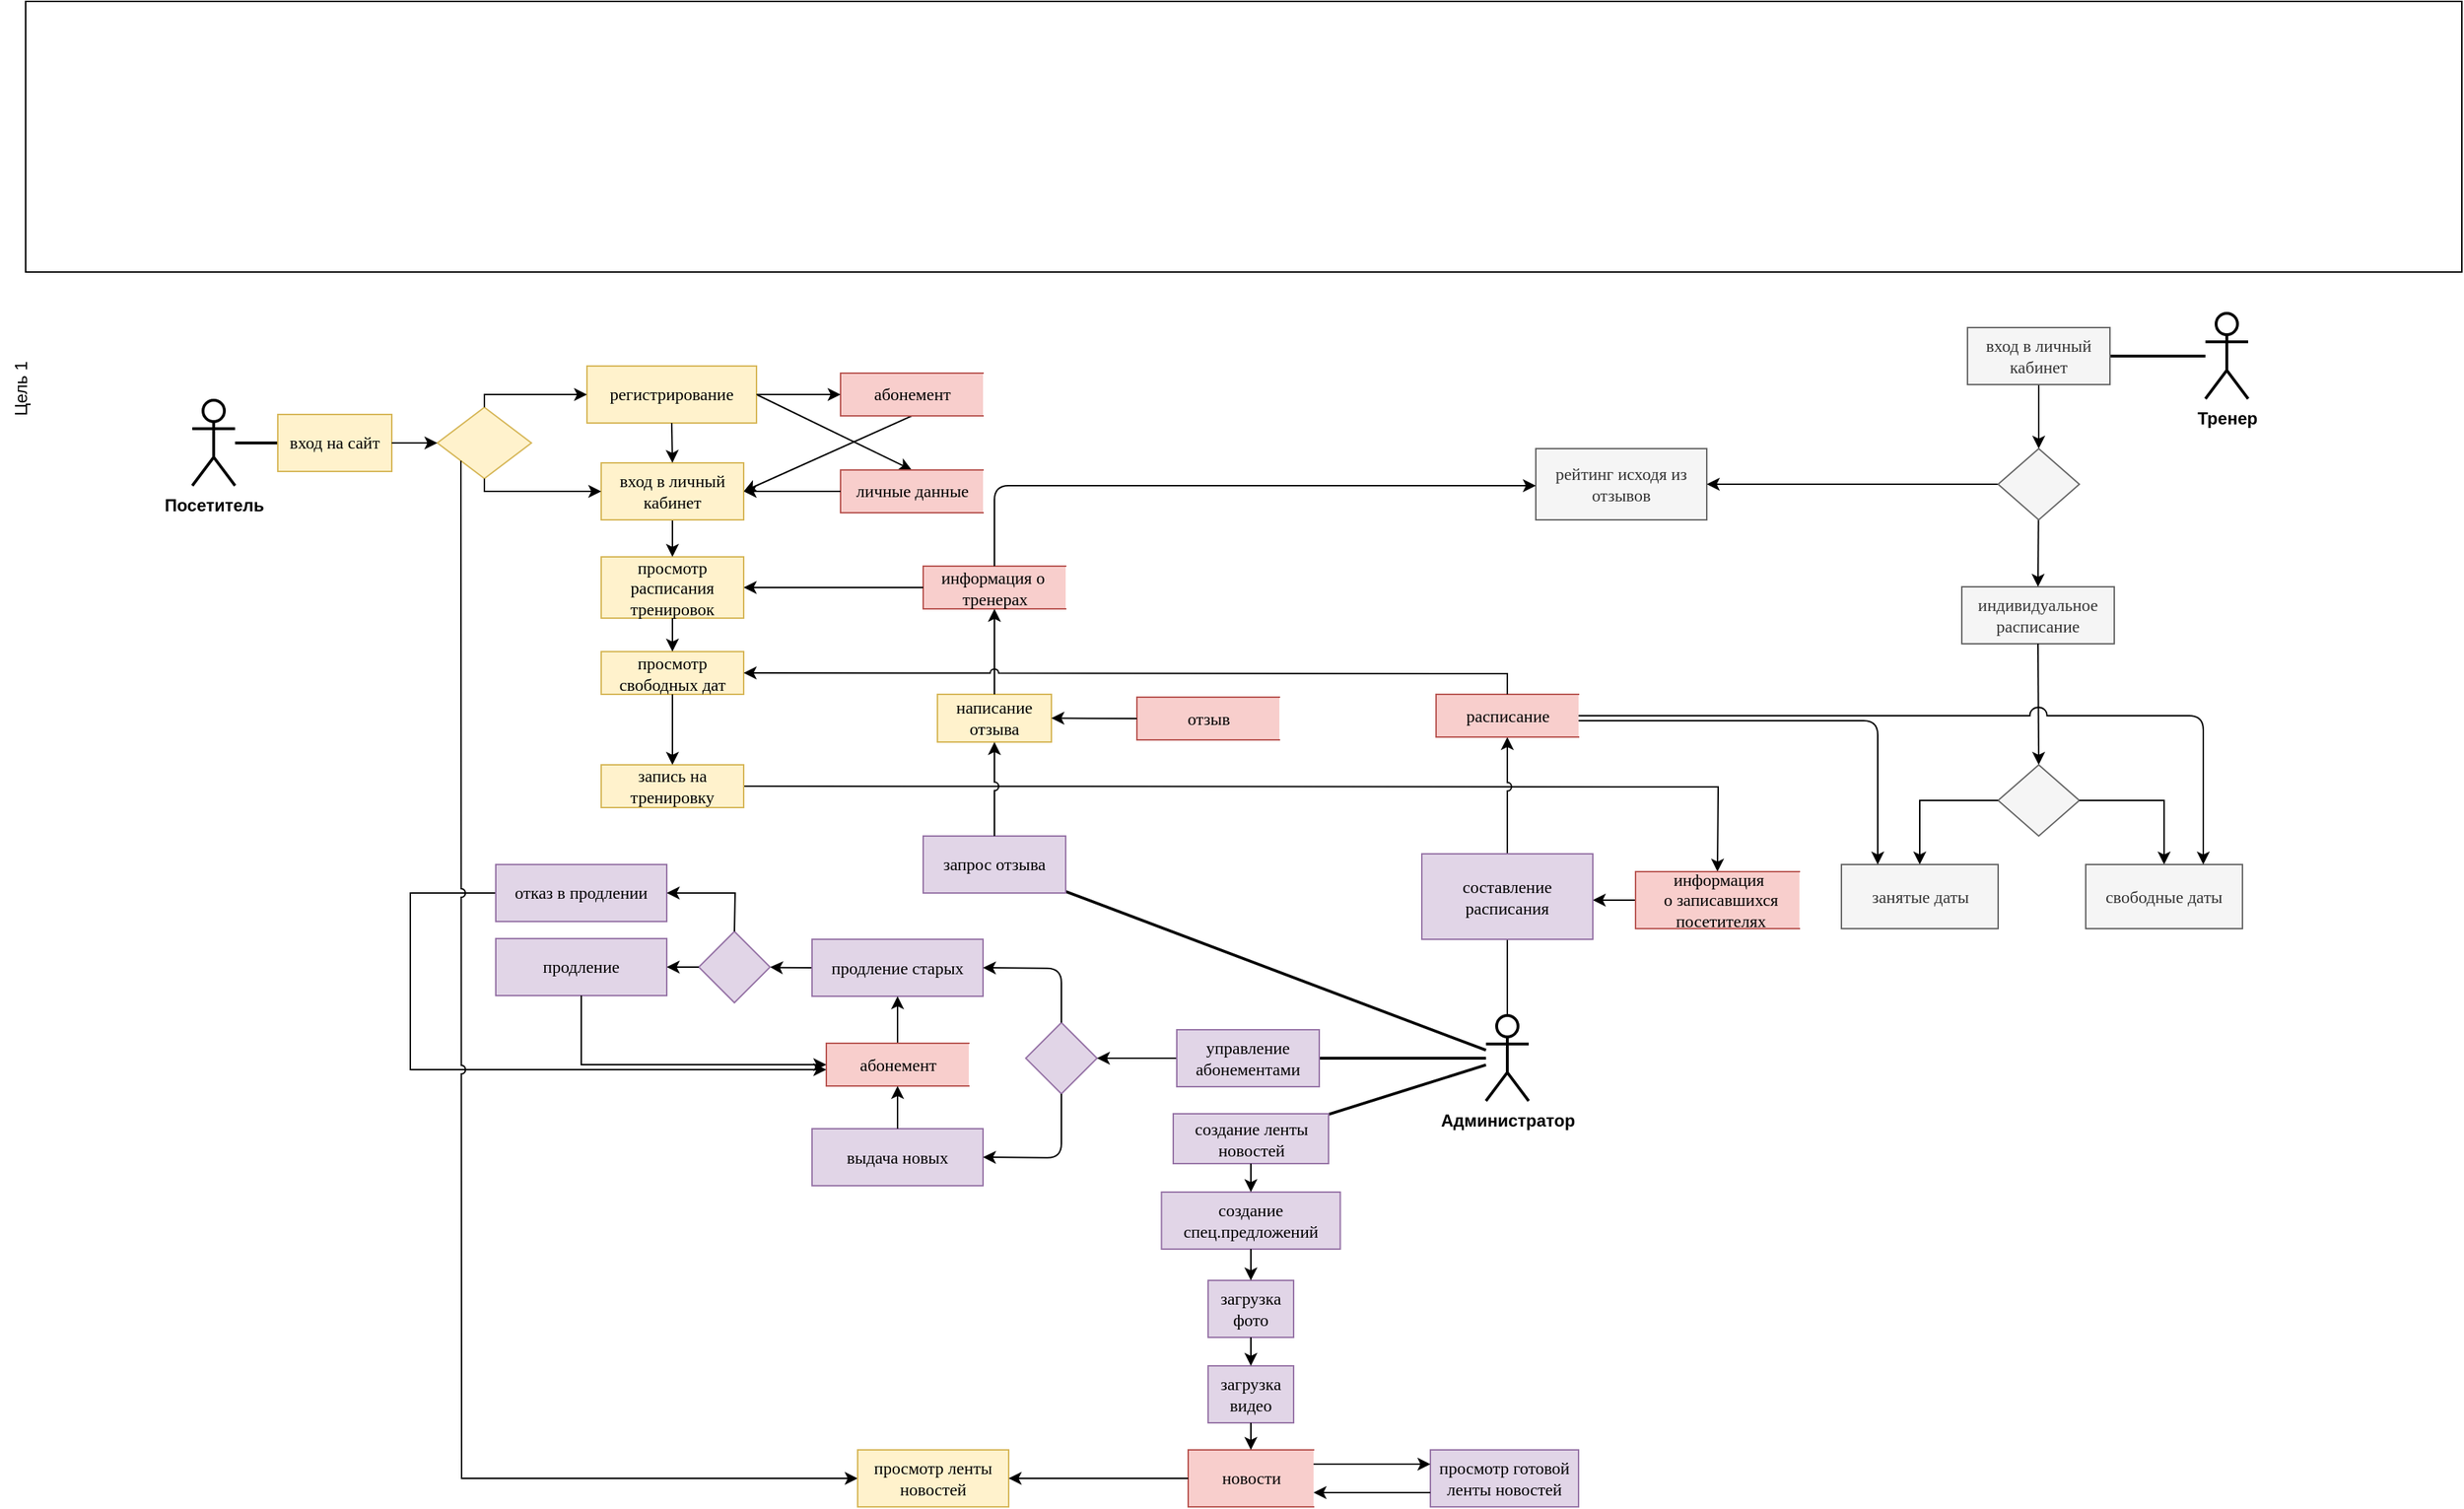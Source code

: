 <mxfile version="15.7.4" type="github">
  <diagram id="r_qnH1HllNbgKLjlJHCZ" name="Page-1">
    <mxGraphModel dx="1929" dy="1783" grid="1" gridSize="10" guides="1" tooltips="1" connect="1" arrows="1" fold="1" page="1" pageScale="1" pageWidth="827" pageHeight="1169" math="0" shadow="0">
      <root>
        <mxCell id="0" />
        <mxCell id="1" parent="0" />
        <mxCell id="hRQEvWgmlyqltlo27F5b-73" value="" style="endArrow=none;html=1;strokeWidth=2;endFill=0;" parent="1" source="r-15waiu_1S-d-hb9AJj-36" target="hRQEvWgmlyqltlo27F5b-71" edge="1">
          <mxGeometry width="50" height="50" relative="1" as="geometry">
            <mxPoint x="553" y="686" as="sourcePoint" />
            <mxPoint x="603" y="636" as="targetPoint" />
          </mxGeometry>
        </mxCell>
        <mxCell id="hRQEvWgmlyqltlo27F5b-68" value="" style="endArrow=none;html=1;strokeWidth=2;endFill=0;" parent="1" source="r-15waiu_1S-d-hb9AJj-36" target="hRQEvWgmlyqltlo27F5b-67" edge="1">
          <mxGeometry width="50" height="50" relative="1" as="geometry">
            <mxPoint x="553" y="766" as="sourcePoint" />
            <mxPoint x="603" y="716" as="targetPoint" />
          </mxGeometry>
        </mxCell>
        <mxCell id="hRQEvWgmlyqltlo27F5b-56" value="" style="endArrow=none;html=1;strokeWidth=1;endFill=0;" parent="1" source="r-15waiu_1S-d-hb9AJj-36" target="hRQEvWgmlyqltlo27F5b-53" edge="1">
          <mxGeometry width="50" height="50" relative="1" as="geometry">
            <mxPoint x="553" y="616" as="sourcePoint" />
            <mxPoint x="603" y="566" as="targetPoint" />
          </mxGeometry>
        </mxCell>
        <mxCell id="hRQEvWgmlyqltlo27F5b-21" value="" style="endArrow=none;html=1;endFill=0;strokeWidth=2;" parent="1" source="lHqvFT1bvPYRfDelncX7-2" target="lHqvFT1bvPYRfDelncX7-4" edge="1">
          <mxGeometry width="50" height="50" relative="1" as="geometry">
            <mxPoint x="738" y="376" as="sourcePoint" />
            <mxPoint x="788" y="326" as="targetPoint" />
          </mxGeometry>
        </mxCell>
        <mxCell id="r-15waiu_1S-d-hb9AJj-67" value="" style="endArrow=none;html=1;fontSize=12;endFill=0;strokeWidth=2;" parent="1" source="r-15waiu_1S-d-hb9AJj-58" target="r-15waiu_1S-d-hb9AJj-68" edge="1">
          <mxGeometry width="50" height="50" relative="1" as="geometry">
            <mxPoint x="1176" y="296.285" as="sourcePoint" />
            <mxPoint x="1076" y="297" as="targetPoint" />
          </mxGeometry>
        </mxCell>
        <mxCell id="lHqvFT1bvPYRfDelncX7-2" value="&lt;b&gt;Посетитель&lt;/b&gt;" style="shape=umlActor;verticalLabelPosition=bottom;verticalAlign=top;html=1;outlineConnect=0;hachureGap=4;pointerEvents=0;strokeWidth=2;" parent="1" vertex="1">
          <mxGeometry x="-263" y="240" width="30" height="60" as="geometry" />
        </mxCell>
        <mxCell id="lHqvFT1bvPYRfDelncX7-4" value="&lt;font style=&quot;font-size: 12px&quot; face=&quot;Verdana&quot;&gt;вход на сайт&lt;/font&gt;" style="rounded=0;whiteSpace=wrap;html=1;hachureGap=4;pointerEvents=0;strokeWidth=1;fillColor=#fff2cc;strokeColor=#d6b656;" parent="1" vertex="1">
          <mxGeometry x="-203" y="250" width="80" height="40" as="geometry" />
        </mxCell>
        <mxCell id="r-15waiu_1S-d-hb9AJj-36" value="&lt;b&gt;Администратор&lt;/b&gt;" style="shape=umlActor;verticalLabelPosition=bottom;verticalAlign=top;html=1;outlineConnect=0;fontSize=12;strokeWidth=2;" parent="1" vertex="1">
          <mxGeometry x="645" y="672" width="30" height="60" as="geometry" />
        </mxCell>
        <mxCell id="r-15waiu_1S-d-hb9AJj-58" value="&lt;b&gt;Тренер&lt;/b&gt;" style="shape=umlActor;verticalLabelPosition=bottom;verticalAlign=top;html=1;outlineConnect=0;fontSize=12;strokeWidth=2;" parent="1" vertex="1">
          <mxGeometry x="1150" y="179" width="30" height="60" as="geometry" />
        </mxCell>
        <mxCell id="-6DadGu_WhrOCrPKGqgH-32" style="edgeStyle=none;rounded=1;jumpStyle=arc;jumpSize=12;orthogonalLoop=1;jettySize=auto;html=1;" parent="1" source="r-15waiu_1S-d-hb9AJj-68" target="-6DadGu_WhrOCrPKGqgH-31" edge="1">
          <mxGeometry relative="1" as="geometry" />
        </mxCell>
        <mxCell id="r-15waiu_1S-d-hb9AJj-68" value="&lt;font face=&quot;Verdana&quot;&gt;вход в личный кабинет&lt;/font&gt;" style="rounded=0;whiteSpace=wrap;html=1;hachureGap=4;pointerEvents=0;strokeWidth=1;fillColor=#f5f5f5;strokeColor=#666666;fontColor=#333333;" parent="1" vertex="1">
          <mxGeometry x="983" y="189" width="100" height="40" as="geometry" />
        </mxCell>
        <mxCell id="hRQEvWgmlyqltlo27F5b-6" value="&lt;font face=&quot;Verdana&quot;&gt;просмотр&lt;br&gt;расписания тренировок&lt;/font&gt;" style="whiteSpace=wrap;html=1;rounded=0;strokeWidth=1;hachureGap=4;fillColor=#fff2cc;strokeColor=#d6b656;" parent="1" vertex="1">
          <mxGeometry x="24" y="350" width="100" height="43" as="geometry" />
        </mxCell>
        <mxCell id="hRQEvWgmlyqltlo27F5b-8" value="&lt;font face=&quot;Verdana&quot;&gt;просмотр свободных дат&lt;/font&gt;" style="whiteSpace=wrap;html=1;rounded=0;strokeWidth=1;hachureGap=4;fillColor=#fff2cc;strokeColor=#d6b656;" parent="1" vertex="1">
          <mxGeometry x="24" y="416.5" width="100" height="30" as="geometry" />
        </mxCell>
        <mxCell id="hRQEvWgmlyqltlo27F5b-16" value="" style="endArrow=classic;html=1;entryX=0.5;entryY=0;entryDx=0;entryDy=0;exitX=0.5;exitY=1;exitDx=0;exitDy=0;" parent="1" source="hRQEvWgmlyqltlo27F5b-6" target="hRQEvWgmlyqltlo27F5b-8" edge="1">
          <mxGeometry width="50" height="50" relative="1" as="geometry">
            <mxPoint x="652" y="177" as="sourcePoint" />
            <mxPoint x="702" y="127" as="targetPoint" />
          </mxGeometry>
        </mxCell>
        <mxCell id="hRQEvWgmlyqltlo27F5b-19" value="&lt;font face=&quot;Verdana&quot;&gt;информация о&amp;nbsp;&lt;br&gt;тренерах&lt;/font&gt;" style="html=1;dashed=0;whitespace=wrap;shape=partialRectangle;right=0;fontSize=12;strokeWidth=1;fillColor=#f8cecc;strokeColor=#b85450;" parent="1" vertex="1">
          <mxGeometry x="250" y="356.5" width="100" height="30" as="geometry" />
        </mxCell>
        <mxCell id="hRQEvWgmlyqltlo27F5b-22" value="&lt;font face=&quot;Verdana&quot;&gt;индивидуальное расписание&lt;/font&gt;" style="rounded=0;whiteSpace=wrap;html=1;hachureGap=4;pointerEvents=0;strokeWidth=1;fillColor=#f5f5f5;strokeColor=#666666;fontColor=#333333;" parent="1" vertex="1">
          <mxGeometry x="979" y="371" width="107" height="40" as="geometry" />
        </mxCell>
        <mxCell id="hRQEvWgmlyqltlo27F5b-24" value="" style="endArrow=classic;html=1;entryX=0.5;entryY=0;entryDx=0;entryDy=0;" parent="1" source="-6DadGu_WhrOCrPKGqgH-31" target="hRQEvWgmlyqltlo27F5b-22" edge="1">
          <mxGeometry width="50" height="50" relative="1" as="geometry">
            <mxPoint x="820" y="325" as="sourcePoint" />
            <mxPoint x="1030" y="375" as="targetPoint" />
          </mxGeometry>
        </mxCell>
        <mxCell id="hRQEvWgmlyqltlo27F5b-27" value="" style="endArrow=classic;html=1;entryX=0.5;entryY=0;entryDx=0;entryDy=0;exitX=0.5;exitY=1;exitDx=0;exitDy=0;" parent="1" source="hRQEvWgmlyqltlo27F5b-22" target="hRQEvWgmlyqltlo27F5b-31" edge="1">
          <mxGeometry width="50" height="50" relative="1" as="geometry">
            <mxPoint x="820" y="325" as="sourcePoint" />
            <mxPoint x="1032.5" y="495" as="targetPoint" />
          </mxGeometry>
        </mxCell>
        <mxCell id="LkH43tqCNbyHTfC8qqBF-4" style="edgeStyle=orthogonalEdgeStyle;rounded=0;orthogonalLoop=1;jettySize=auto;html=1;endArrow=classic;endFill=1;jumpStyle=arc;" parent="1" edge="1">
          <mxGeometry relative="1" as="geometry">
            <mxPoint x="807.5" y="571" as="targetPoint" />
            <mxPoint x="124" y="511" as="sourcePoint" />
          </mxGeometry>
        </mxCell>
        <mxCell id="hRQEvWgmlyqltlo27F5b-28" value="&lt;font face=&quot;Verdana&quot;&gt;запись на тренировку&lt;/font&gt;" style="whiteSpace=wrap;html=1;rounded=0;strokeWidth=1;hachureGap=4;fillColor=#fff2cc;strokeColor=#d6b656;" parent="1" vertex="1">
          <mxGeometry x="24" y="496" width="100" height="30" as="geometry" />
        </mxCell>
        <mxCell id="hRQEvWgmlyqltlo27F5b-30" value="" style="endArrow=classic;html=1;exitX=0.5;exitY=1;exitDx=0;exitDy=0;entryX=0.5;entryY=0;entryDx=0;entryDy=0;" parent="1" source="hRQEvWgmlyqltlo27F5b-8" target="hRQEvWgmlyqltlo27F5b-28" edge="1">
          <mxGeometry width="50" height="50" relative="1" as="geometry">
            <mxPoint x="572" y="576" as="sourcePoint" />
            <mxPoint x="622" y="526" as="targetPoint" />
          </mxGeometry>
        </mxCell>
        <mxCell id="hRQEvWgmlyqltlo27F5b-31" value="" style="rhombus;whiteSpace=wrap;html=1;fillColor=#f5f5f5;strokeColor=#666666;fontColor=#333333;" parent="1" vertex="1">
          <mxGeometry x="1004.5" y="496" width="57" height="50" as="geometry" />
        </mxCell>
        <mxCell id="hRQEvWgmlyqltlo27F5b-33" value="" style="endArrow=classic;html=1;rounded=0;entryX=0.5;entryY=0;entryDx=0;entryDy=0;edgeStyle=orthogonalEdgeStyle;" parent="1" source="hRQEvWgmlyqltlo27F5b-31" target="hRQEvWgmlyqltlo27F5b-34" edge="1">
          <mxGeometry width="50" height="50" relative="1" as="geometry">
            <mxPoint x="1061.5" y="490" as="sourcePoint" />
            <mxPoint x="1116.5" y="535" as="targetPoint" />
          </mxGeometry>
        </mxCell>
        <mxCell id="hRQEvWgmlyqltlo27F5b-34" value="&lt;font face=&quot;Verdana&quot;&gt;свободные даты&lt;/font&gt;" style="rounded=0;whiteSpace=wrap;html=1;fillColor=#f5f5f5;strokeColor=#666666;fontColor=#333333;" parent="1" vertex="1">
          <mxGeometry x="1066" y="566" width="110" height="45" as="geometry" />
        </mxCell>
        <mxCell id="hRQEvWgmlyqltlo27F5b-35" value="" style="endArrow=classic;html=1;rounded=0;exitX=0;exitY=0.5;exitDx=0;exitDy=0;entryX=0.5;entryY=0;entryDx=0;entryDy=0;edgeStyle=orthogonalEdgeStyle;" parent="1" source="hRQEvWgmlyqltlo27F5b-31" target="hRQEvWgmlyqltlo27F5b-36" edge="1">
          <mxGeometry width="50" height="50" relative="1" as="geometry">
            <mxPoint x="1050.5" y="500" as="sourcePoint" />
            <mxPoint x="940" y="535" as="targetPoint" />
          </mxGeometry>
        </mxCell>
        <mxCell id="hRQEvWgmlyqltlo27F5b-36" value="&lt;font face=&quot;Verdana&quot;&gt;занятые даты&lt;/font&gt;" style="rounded=0;whiteSpace=wrap;html=1;fillColor=#f5f5f5;strokeColor=#666666;fontColor=#333333;" parent="1" vertex="1">
          <mxGeometry x="894.5" y="566" width="110" height="45" as="geometry" />
        </mxCell>
        <mxCell id="LkH43tqCNbyHTfC8qqBF-10" style="edgeStyle=orthogonalEdgeStyle;rounded=0;orthogonalLoop=1;jettySize=auto;html=1;endArrow=classic;endFill=1;" parent="1" source="hRQEvWgmlyqltlo27F5b-37" target="hRQEvWgmlyqltlo27F5b-53" edge="1">
          <mxGeometry relative="1" as="geometry">
            <Array as="points">
              <mxPoint x="770" y="600" />
              <mxPoint x="770" y="600" />
            </Array>
          </mxGeometry>
        </mxCell>
        <mxCell id="hRQEvWgmlyqltlo27F5b-37" value="&lt;font face=&quot;Verdana&quot;&gt;информация&lt;br&gt;&amp;nbsp;о записавшихся&lt;br&gt;&amp;nbsp;посетителях&lt;/font&gt;" style="html=1;dashed=0;whitespace=wrap;shape=partialRectangle;right=0;fontSize=12;strokeWidth=1;fillColor=#f8cecc;strokeColor=#b85450;" parent="1" vertex="1">
          <mxGeometry x="750" y="571" width="115" height="40" as="geometry" />
        </mxCell>
        <mxCell id="hRQEvWgmlyqltlo27F5b-43" value="" style="rhombus;whiteSpace=wrap;html=1;strokeWidth=1;fillColor=#e1d5e7;strokeColor=#9673a6;" parent="1" vertex="1">
          <mxGeometry x="322" y="677" width="50" height="50" as="geometry" />
        </mxCell>
        <mxCell id="hRQEvWgmlyqltlo27F5b-44" value="" style="endArrow=classic;html=1;strokeWidth=1;entryX=1;entryY=0.5;entryDx=0;entryDy=0;exitX=0;exitY=0.5;exitDx=0;exitDy=0;" parent="1" source="hRQEvWgmlyqltlo27F5b-46" target="hRQEvWgmlyqltlo27F5b-43" edge="1">
          <mxGeometry width="50" height="50" relative="1" as="geometry">
            <mxPoint x="458" y="796" as="sourcePoint" />
            <mxPoint x="618" y="576" as="targetPoint" />
          </mxGeometry>
        </mxCell>
        <mxCell id="hRQEvWgmlyqltlo27F5b-45" value="" style="endArrow=none;html=1;strokeWidth=2;endFill=0;" parent="1" source="r-15waiu_1S-d-hb9AJj-36" target="hRQEvWgmlyqltlo27F5b-46" edge="1">
          <mxGeometry width="50" height="50" relative="1" as="geometry">
            <mxPoint x="549" y="626" as="sourcePoint" />
            <mxPoint x="599" y="576" as="targetPoint" />
          </mxGeometry>
        </mxCell>
        <mxCell id="hRQEvWgmlyqltlo27F5b-46" value="&lt;font face=&quot;Verdana&quot;&gt;управление абонементами&lt;/font&gt;" style="rounded=0;whiteSpace=wrap;html=1;fillColor=#e1d5e7;strokeColor=#9673a6;" parent="1" vertex="1">
          <mxGeometry x="428" y="682" width="100" height="40" as="geometry" />
        </mxCell>
        <mxCell id="-6DadGu_WhrOCrPKGqgH-18" style="edgeStyle=orthogonalEdgeStyle;rounded=1;jumpStyle=arc;jumpSize=12;orthogonalLoop=1;jettySize=auto;html=1;" parent="1" source="hRQEvWgmlyqltlo27F5b-47" target="-6DadGu_WhrOCrPKGqgH-16" edge="1">
          <mxGeometry relative="1" as="geometry">
            <mxPoint x="170" y="550" as="sourcePoint" />
          </mxGeometry>
        </mxCell>
        <mxCell id="hRQEvWgmlyqltlo27F5b-47" value="&lt;font style=&quot;font-size: 12px&quot; face=&quot;Verdana&quot;&gt;продление старых&lt;/font&gt;" style="rounded=0;whiteSpace=wrap;html=1;strokeWidth=1;fillColor=#e1d5e7;strokeColor=#9673a6;" parent="1" vertex="1">
          <mxGeometry x="172" y="618.5" width="120" height="40" as="geometry" />
        </mxCell>
        <mxCell id="LkH43tqCNbyHTfC8qqBF-18" style="edgeStyle=orthogonalEdgeStyle;rounded=0;orthogonalLoop=1;jettySize=auto;html=1;endArrow=classic;endFill=1;" parent="1" source="LkH43tqCNbyHTfC8qqBF-16" target="hRQEvWgmlyqltlo27F5b-47" edge="1">
          <mxGeometry relative="1" as="geometry">
            <mxPoint x="339" y="976" as="targetPoint" />
          </mxGeometry>
        </mxCell>
        <mxCell id="hRQEvWgmlyqltlo27F5b-48" value="&lt;font face=&quot;Verdana&quot;&gt;выдача новых&lt;/font&gt;" style="rounded=0;whiteSpace=wrap;html=1;strokeWidth=1;fillColor=#e1d5e7;strokeColor=#9673a6;" parent="1" vertex="1">
          <mxGeometry x="172" y="751.5" width="120" height="40" as="geometry" />
        </mxCell>
        <mxCell id="hRQEvWgmlyqltlo27F5b-51" value="" style="endArrow=classic;html=1;strokeWidth=1;exitX=0.5;exitY=0;exitDx=0;exitDy=0;entryX=1;entryY=0.5;entryDx=0;entryDy=0;" parent="1" source="hRQEvWgmlyqltlo27F5b-43" target="hRQEvWgmlyqltlo27F5b-47" edge="1">
          <mxGeometry width="50" height="50" relative="1" as="geometry">
            <mxPoint x="568" y="602" as="sourcePoint" />
            <mxPoint x="248" y="682" as="targetPoint" />
            <Array as="points">
              <mxPoint x="347" y="639" />
            </Array>
          </mxGeometry>
        </mxCell>
        <mxCell id="hRQEvWgmlyqltlo27F5b-52" value="" style="endArrow=classic;html=1;strokeWidth=1;exitX=0.5;exitY=1;exitDx=0;exitDy=0;entryX=1;entryY=0.5;entryDx=0;entryDy=0;" parent="1" source="hRQEvWgmlyqltlo27F5b-43" target="hRQEvWgmlyqltlo27F5b-48" edge="1">
          <mxGeometry width="50" height="50" relative="1" as="geometry">
            <mxPoint x="568" y="602" as="sourcePoint" />
            <mxPoint x="618" y="552" as="targetPoint" />
            <Array as="points">
              <mxPoint x="347" y="772" />
            </Array>
          </mxGeometry>
        </mxCell>
        <mxCell id="LkH43tqCNbyHTfC8qqBF-8" style="edgeStyle=orthogonalEdgeStyle;rounded=0;orthogonalLoop=1;jettySize=auto;html=1;endArrow=classic;endFill=1;jumpStyle=arc;" parent="1" source="hRQEvWgmlyqltlo27F5b-53" target="LkH43tqCNbyHTfC8qqBF-7" edge="1">
          <mxGeometry relative="1" as="geometry" />
        </mxCell>
        <mxCell id="hRQEvWgmlyqltlo27F5b-53" value="&lt;font face=&quot;Verdana&quot;&gt;составление расписания&lt;/font&gt;" style="rounded=0;whiteSpace=wrap;html=1;strokeWidth=1;fillColor=#e1d5e7;strokeColor=#9673a6;" parent="1" vertex="1">
          <mxGeometry x="600" y="558.5" width="120" height="60" as="geometry" />
        </mxCell>
        <mxCell id="hRQEvWgmlyqltlo27F5b-58" value="&lt;font face=&quot;Verdana&quot;&gt;написание отзыва&lt;/font&gt;" style="whiteSpace=wrap;html=1;dashed=0;strokeWidth=1;fillColor=#fff2cc;strokeColor=#d6b656;" parent="1" vertex="1">
          <mxGeometry x="260" y="446.5" width="80" height="33.5" as="geometry" />
        </mxCell>
        <mxCell id="hRQEvWgmlyqltlo27F5b-60" value="" style="endArrow=classic;html=1;strokeWidth=1;exitX=0.5;exitY=0;exitDx=0;exitDy=0;entryX=0.5;entryY=1;entryDx=0;entryDy=0;" parent="1" source="hRQEvWgmlyqltlo27F5b-58" target="hRQEvWgmlyqltlo27F5b-19" edge="1">
          <mxGeometry width="50" height="50" relative="1" as="geometry">
            <mxPoint x="502" y="486" as="sourcePoint" />
            <mxPoint x="250" y="410" as="targetPoint" />
          </mxGeometry>
        </mxCell>
        <mxCell id="hRQEvWgmlyqltlo27F5b-62" value="&lt;font face=&quot;Verdana&quot;&gt;рейтинг исходя из отзывов&lt;/font&gt;" style="rounded=0;whiteSpace=wrap;html=1;strokeWidth=1;fillColor=#f5f5f5;strokeColor=#666666;fontColor=#333333;" parent="1" vertex="1">
          <mxGeometry x="680" y="274" width="120" height="50" as="geometry" />
        </mxCell>
        <mxCell id="hRQEvWgmlyqltlo27F5b-63" value="" style="endArrow=classic;html=1;strokeWidth=1;" parent="1" source="-6DadGu_WhrOCrPKGqgH-31" target="hRQEvWgmlyqltlo27F5b-62" edge="1">
          <mxGeometry width="50" height="50" relative="1" as="geometry">
            <mxPoint x="693" y="556" as="sourcePoint" />
            <mxPoint x="850" y="380" as="targetPoint" />
          </mxGeometry>
        </mxCell>
        <mxCell id="hRQEvWgmlyqltlo27F5b-66" value="" style="endArrow=classic;html=1;strokeWidth=1;exitX=0.5;exitY=0;exitDx=0;exitDy=0;jumpStyle=arc;edgeStyle=orthogonalEdgeStyle;" parent="1" source="hRQEvWgmlyqltlo27F5b-19" target="hRQEvWgmlyqltlo27F5b-62" edge="1">
          <mxGeometry width="50" height="50" relative="1" as="geometry">
            <mxPoint x="608" y="311" as="sourcePoint" />
            <mxPoint x="703" y="311" as="targetPoint" />
            <Array as="points">
              <mxPoint x="300" y="300" />
            </Array>
          </mxGeometry>
        </mxCell>
        <mxCell id="hRQEvWgmlyqltlo27F5b-67" value="&lt;font face=&quot;Verdana&quot;&gt;создание ленты новостей&lt;/font&gt;" style="rounded=0;whiteSpace=wrap;html=1;strokeWidth=1;fillColor=#e1d5e7;strokeColor=#9673a6;" parent="1" vertex="1">
          <mxGeometry x="425.5" y="741" width="109" height="35" as="geometry" />
        </mxCell>
        <mxCell id="hRQEvWgmlyqltlo27F5b-71" value="&lt;font face=&quot;Verdana&quot;&gt;запрос отзыва&lt;/font&gt;" style="rounded=0;whiteSpace=wrap;html=1;strokeWidth=1;fillColor=#e1d5e7;strokeColor=#9673a6;" parent="1" vertex="1">
          <mxGeometry x="250" y="546" width="100" height="40" as="geometry" />
        </mxCell>
        <mxCell id="hRQEvWgmlyqltlo27F5b-76" style="edgeStyle=elbowEdgeStyle;rounded=0;jumpStyle=arc;orthogonalLoop=1;jettySize=auto;html=1;exitX=1;exitY=0.5;exitDx=0;exitDy=0;strokeWidth=1;fillColor=#f8cecc;strokeColor=#b85450;" parent="1" edge="1">
          <mxGeometry relative="1" as="geometry">
            <mxPoint x="990" y="856" as="sourcePoint" />
            <mxPoint x="990" y="856" as="targetPoint" />
          </mxGeometry>
        </mxCell>
        <mxCell id="hRQEvWgmlyqltlo27F5b-78" value="&lt;font face=&quot;Verdana&quot;&gt;новости&lt;/font&gt;" style="html=1;dashed=0;whitespace=wrap;shape=partialRectangle;right=0;fontSize=12;strokeWidth=1;fillColor=#f8cecc;strokeColor=#b85450;" parent="1" vertex="1">
          <mxGeometry x="436" y="977" width="88" height="40" as="geometry" />
        </mxCell>
        <mxCell id="LkH43tqCNbyHTfC8qqBF-11" style="edgeStyle=orthogonalEdgeStyle;rounded=1;orthogonalLoop=1;jettySize=auto;html=1;endArrow=classic;endFill=1;" parent="1" source="LkH43tqCNbyHTfC8qqBF-7" target="hRQEvWgmlyqltlo27F5b-36" edge="1">
          <mxGeometry relative="1" as="geometry">
            <Array as="points">
              <mxPoint x="920" y="465" />
            </Array>
          </mxGeometry>
        </mxCell>
        <mxCell id="LkH43tqCNbyHTfC8qqBF-7" value="&lt;font face=&quot;Verdana&quot;&gt;расписание&lt;/font&gt;" style="html=1;dashed=0;whitespace=wrap;shape=partialRectangle;right=0;fillColor=#f8cecc;strokeColor=#b85450;" parent="1" vertex="1">
          <mxGeometry x="610" y="446.5" width="100" height="30" as="geometry" />
        </mxCell>
        <mxCell id="LkH43tqCNbyHTfC8qqBF-13" value="&lt;font face=&quot;Verdana&quot;&gt;отзыв&lt;/font&gt;" style="html=1;dashed=0;whitespace=wrap;shape=partialRectangle;right=0;fillColor=#f8cecc;strokeColor=#b85450;" parent="1" vertex="1">
          <mxGeometry x="400" y="448.5" width="100" height="30" as="geometry" />
        </mxCell>
        <mxCell id="LkH43tqCNbyHTfC8qqBF-16" value="&lt;font face=&quot;Verdana&quot;&gt;абонемент&lt;/font&gt;" style="html=1;dashed=0;whitespace=wrap;shape=partialRectangle;right=0;fillColor=#f8cecc;strokeColor=#b85450;" parent="1" vertex="1">
          <mxGeometry x="182" y="691.5" width="100" height="30" as="geometry" />
        </mxCell>
        <mxCell id="Q9Fp-aHvoXJ1NznwTfLz-1" value="" style="rhombus;whiteSpace=wrap;html=1;fillColor=#fff2cc;strokeColor=#d6b656;" parent="1" vertex="1">
          <mxGeometry x="-91" y="245" width="66" height="50" as="geometry" />
        </mxCell>
        <mxCell id="ygINanMgBFVkiVSu3I6Z-2" style="edgeStyle=none;rounded=0;orthogonalLoop=1;jettySize=auto;html=1;startArrow=none;startFill=0;endArrow=classic;endFill=1;exitX=1;exitY=0.5;exitDx=0;exitDy=0;entryX=0.5;entryY=0;entryDx=0;entryDy=0;" parent="1" source="Q9Fp-aHvoXJ1NznwTfLz-2" target="OOh6H_pBIpgeem7Ok1_C-2" edge="1">
          <mxGeometry relative="1" as="geometry" />
        </mxCell>
        <mxCell id="Q9Fp-aHvoXJ1NznwTfLz-2" value="&lt;font face=&quot;Verdana&quot;&gt;регистрирование&lt;/font&gt;" style="rounded=0;whiteSpace=wrap;html=1;hachureGap=4;pointerEvents=0;strokeWidth=1;fillColor=#fff2cc;strokeColor=#d6b656;" parent="1" vertex="1">
          <mxGeometry x="14" y="216" width="119" height="40" as="geometry" />
        </mxCell>
        <mxCell id="Q9Fp-aHvoXJ1NznwTfLz-3" value="" style="endArrow=classic;html=1;rounded=0;entryX=0;entryY=0.5;entryDx=0;entryDy=0;" parent="1" source="lHqvFT1bvPYRfDelncX7-4" target="Q9Fp-aHvoXJ1NznwTfLz-1" edge="1">
          <mxGeometry width="50" height="50" relative="1" as="geometry">
            <mxPoint x="350" y="200" as="sourcePoint" />
            <mxPoint x="400" y="150" as="targetPoint" />
          </mxGeometry>
        </mxCell>
        <mxCell id="Q9Fp-aHvoXJ1NznwTfLz-6" value="" style="endArrow=classic;html=1;rounded=0;exitX=0.5;exitY=1;exitDx=0;exitDy=0;entryX=1;entryY=0.5;entryDx=0;entryDy=0;" parent="1" source="hRQEvWgmlyqltlo27F5b-12" target="tqRiBWsgFwQO4ad9vg3l-2" edge="1">
          <mxGeometry width="50" height="50" relative="1" as="geometry">
            <mxPoint x="559" y="190" as="sourcePoint" />
            <mxPoint x="629" y="240" as="targetPoint" />
          </mxGeometry>
        </mxCell>
        <mxCell id="-6DadGu_WhrOCrPKGqgH-2" style="rounded=0;orthogonalLoop=1;jettySize=auto;html=1;exitX=0.5;exitY=1;exitDx=0;exitDy=0;" parent="1" source="tqRiBWsgFwQO4ad9vg3l-2" target="hRQEvWgmlyqltlo27F5b-6" edge="1">
          <mxGeometry relative="1" as="geometry">
            <mxPoint x="512" y="269" as="sourcePoint" />
          </mxGeometry>
        </mxCell>
        <mxCell id="LkH43tqCNbyHTfC8qqBF-12" style="edgeStyle=orthogonalEdgeStyle;rounded=1;orthogonalLoop=1;jettySize=auto;html=1;entryX=0.75;entryY=0;entryDx=0;entryDy=0;endArrow=classic;endFill=1;jumpStyle=arc;jumpSize=12;" parent="1" source="LkH43tqCNbyHTfC8qqBF-7" target="hRQEvWgmlyqltlo27F5b-34" edge="1">
          <mxGeometry relative="1" as="geometry" />
        </mxCell>
        <mxCell id="hRQEvWgmlyqltlo27F5b-12" value="&lt;font face=&quot;Verdana&quot;&gt;абонемент&lt;/font&gt;" style="html=1;dashed=0;whitespace=wrap;shape=partialRectangle;right=0;fontSize=12;strokeWidth=1;fillColor=#f8cecc;strokeColor=#b85450;" parent="1" vertex="1">
          <mxGeometry x="192" y="221" width="100" height="30" as="geometry" />
        </mxCell>
        <mxCell id="-6DadGu_WhrOCrPKGqgH-16" value="" style="rhombus;whiteSpace=wrap;html=1;strokeWidth=1;fillColor=#e1d5e7;strokeColor=#9673a6;" parent="1" vertex="1">
          <mxGeometry x="92.5" y="613" width="50" height="50" as="geometry" />
        </mxCell>
        <mxCell id="-6DadGu_WhrOCrPKGqgH-22" value="&lt;font face=&quot;Verdana&quot;&gt;продление&lt;/font&gt;" style="rounded=0;whiteSpace=wrap;html=1;strokeWidth=1;fillColor=#e1d5e7;strokeColor=#9673a6;" parent="1" vertex="1">
          <mxGeometry x="-50" y="618" width="120" height="40" as="geometry" />
        </mxCell>
        <mxCell id="ygINanMgBFVkiVSu3I6Z-5" style="edgeStyle=orthogonalEdgeStyle;rounded=0;orthogonalLoop=1;jettySize=auto;html=1;startArrow=none;startFill=0;endArrow=classic;endFill=1;" parent="1" source="-6DadGu_WhrOCrPKGqgH-23" target="LkH43tqCNbyHTfC8qqBF-16" edge="1">
          <mxGeometry relative="1" as="geometry">
            <Array as="points">
              <mxPoint x="-110" y="586" />
              <mxPoint x="-110" y="710" />
            </Array>
          </mxGeometry>
        </mxCell>
        <mxCell id="-6DadGu_WhrOCrPKGqgH-23" value="&lt;font face=&quot;Verdana&quot;&gt;отказ в продлении&lt;/font&gt;" style="rounded=0;whiteSpace=wrap;html=1;strokeWidth=1;fillColor=#e1d5e7;strokeColor=#9673a6;" parent="1" vertex="1">
          <mxGeometry x="-50" y="566" width="120" height="40" as="geometry" />
        </mxCell>
        <mxCell id="-6DadGu_WhrOCrPKGqgH-31" value="" style="rhombus;whiteSpace=wrap;html=1;fillColor=#f5f5f5;strokeColor=#666666;fontColor=#333333;" parent="1" vertex="1">
          <mxGeometry x="1004.5" y="274" width="57" height="50" as="geometry" />
        </mxCell>
        <mxCell id="tqRiBWsgFwQO4ad9vg3l-2" value="&lt;font face=&quot;Verdana&quot;&gt;вход в личный кабинет&lt;/font&gt;" style="rounded=0;whiteSpace=wrap;html=1;hachureGap=4;pointerEvents=0;strokeWidth=1;fillColor=#fff2cc;strokeColor=#d6b656;" parent="1" vertex="1">
          <mxGeometry x="24" y="284" width="100" height="40" as="geometry" />
        </mxCell>
        <mxCell id="tqRiBWsgFwQO4ad9vg3l-3" value="" style="endArrow=classic;html=1;rounded=0;exitX=0.5;exitY=1;exitDx=0;exitDy=0;entryX=0.5;entryY=0;entryDx=0;entryDy=0;" parent="1" source="Q9Fp-aHvoXJ1NznwTfLz-2" target="tqRiBWsgFwQO4ad9vg3l-2" edge="1">
          <mxGeometry width="50" height="50" relative="1" as="geometry">
            <mxPoint x="629.5" y="105" as="sourcePoint" />
            <mxPoint x="569" y="230" as="targetPoint" />
          </mxGeometry>
        </mxCell>
        <mxCell id="tqRiBWsgFwQO4ad9vg3l-4" value="" style="endArrow=classic;html=1;rounded=0;exitX=0.5;exitY=1;exitDx=0;exitDy=0;entryX=0;entryY=0.5;entryDx=0;entryDy=0;" parent="1" source="Q9Fp-aHvoXJ1NznwTfLz-1" target="tqRiBWsgFwQO4ad9vg3l-2" edge="1">
          <mxGeometry width="50" height="50" relative="1" as="geometry">
            <mxPoint x="519" y="270" as="sourcePoint" />
            <mxPoint x="569" y="220" as="targetPoint" />
            <Array as="points">
              <mxPoint x="-58" y="304" />
            </Array>
          </mxGeometry>
        </mxCell>
        <mxCell id="tqRiBWsgFwQO4ad9vg3l-5" value="&lt;font face=&quot;Verdana&quot;&gt;просмотр готовой ленты новостей&lt;/font&gt;" style="rounded=0;whiteSpace=wrap;html=1;strokeWidth=1;fillColor=#e1d5e7;strokeColor=#9673a6;" parent="1" vertex="1">
          <mxGeometry x="606" y="977" width="104" height="40" as="geometry" />
        </mxCell>
        <mxCell id="tqRiBWsgFwQO4ad9vg3l-6" value="" style="endArrow=classic;html=1;rounded=0;exitX=1;exitY=0.25;exitDx=0;exitDy=0;entryX=0;entryY=0.25;entryDx=0;entryDy=0;" parent="1" source="hRQEvWgmlyqltlo27F5b-78" target="tqRiBWsgFwQO4ad9vg3l-5" edge="1">
          <mxGeometry width="50" height="50" relative="1" as="geometry">
            <mxPoint x="534" y="997" as="sourcePoint" />
            <mxPoint x="606" y="997" as="targetPoint" />
          </mxGeometry>
        </mxCell>
        <mxCell id="tqRiBWsgFwQO4ad9vg3l-10" value="" style="endArrow=classic;html=1;rounded=0;exitX=0;exitY=0.5;exitDx=0;exitDy=0;entryX=1;entryY=0.5;entryDx=0;entryDy=0;" parent="1" source="hRQEvWgmlyqltlo27F5b-19" target="hRQEvWgmlyqltlo27F5b-6" edge="1">
          <mxGeometry width="50" height="50" relative="1" as="geometry">
            <mxPoint x="209" y="450" as="sourcePoint" />
            <mxPoint x="259" y="400" as="targetPoint" />
          </mxGeometry>
        </mxCell>
        <mxCell id="tqRiBWsgFwQO4ad9vg3l-12" value="" style="endArrow=classic;html=1;rounded=0;exitX=0.5;exitY=0;exitDx=0;exitDy=0;entryX=1;entryY=0.5;entryDx=0;entryDy=0;shadow=0;jumpStyle=arc;" parent="1" source="LkH43tqCNbyHTfC8qqBF-7" target="hRQEvWgmlyqltlo27F5b-8" edge="1">
          <mxGeometry width="50" height="50" relative="1" as="geometry">
            <mxPoint x="170" y="620" as="sourcePoint" />
            <mxPoint x="220" y="570" as="targetPoint" />
            <Array as="points">
              <mxPoint x="660" y="432" />
            </Array>
          </mxGeometry>
        </mxCell>
        <mxCell id="tqRiBWsgFwQO4ad9vg3l-13" value="" style="endArrow=classic;html=1;rounded=0;shadow=0;jumpStyle=arc;exitX=0.5;exitY=0;exitDx=0;exitDy=0;entryX=1;entryY=0.5;entryDx=0;entryDy=0;" parent="1" source="-6DadGu_WhrOCrPKGqgH-16" target="-6DadGu_WhrOCrPKGqgH-23" edge="1">
          <mxGeometry width="50" height="50" relative="1" as="geometry">
            <mxPoint x="170" y="816" as="sourcePoint" />
            <mxPoint x="220" y="766" as="targetPoint" />
            <Array as="points">
              <mxPoint x="118" y="586" />
            </Array>
          </mxGeometry>
        </mxCell>
        <mxCell id="tqRiBWsgFwQO4ad9vg3l-15" value="" style="endArrow=classic;html=1;rounded=0;shadow=0;jumpStyle=arc;exitX=0;exitY=1;exitDx=0;exitDy=0;entryX=0;entryY=0.5;entryDx=0;entryDy=0;" parent="1" source="Q9Fp-aHvoXJ1NznwTfLz-1" edge="1" target="JgtcP83Qz82QE53eNdjL-5">
          <mxGeometry width="50" height="50" relative="1" as="geometry">
            <mxPoint x="-121" y="520" as="sourcePoint" />
            <mxPoint x="40" y="860" as="targetPoint" />
            <Array as="points">
              <mxPoint x="-74" y="997" />
            </Array>
          </mxGeometry>
        </mxCell>
        <mxCell id="tqRiBWsgFwQO4ad9vg3l-17" value="" style="endArrow=classic;html=1;rounded=0;shadow=0;jumpStyle=arc;entryX=1;entryY=0.5;entryDx=0;entryDy=0;exitX=0;exitY=0.5;exitDx=0;exitDy=0;" parent="1" source="-6DadGu_WhrOCrPKGqgH-16" target="-6DadGu_WhrOCrPKGqgH-22" edge="1">
          <mxGeometry width="50" height="50" relative="1" as="geometry">
            <mxPoint y="809.5" as="sourcePoint" />
            <mxPoint x="50" y="759.5" as="targetPoint" />
          </mxGeometry>
        </mxCell>
        <mxCell id="tqRiBWsgFwQO4ad9vg3l-18" value="" style="endArrow=classic;html=1;rounded=0;shadow=0;jumpStyle=arc;exitX=0.5;exitY=0;exitDx=0;exitDy=0;entryX=0.5;entryY=1;entryDx=0;entryDy=0;" parent="1" source="hRQEvWgmlyqltlo27F5b-71" target="hRQEvWgmlyqltlo27F5b-58" edge="1">
          <mxGeometry width="50" height="50" relative="1" as="geometry">
            <mxPoint x="179" y="430" as="sourcePoint" />
            <mxPoint x="229" y="380" as="targetPoint" />
          </mxGeometry>
        </mxCell>
        <mxCell id="tqRiBWsgFwQO4ad9vg3l-19" value="" style="endArrow=classic;html=1;rounded=0;shadow=0;jumpStyle=arc;exitX=0;exitY=0.5;exitDx=0;exitDy=0;entryX=1;entryY=0.5;entryDx=0;entryDy=0;" parent="1" source="LkH43tqCNbyHTfC8qqBF-13" target="hRQEvWgmlyqltlo27F5b-58" edge="1">
          <mxGeometry width="50" height="50" relative="1" as="geometry">
            <mxPoint x="179" y="430" as="sourcePoint" />
            <mxPoint x="229" y="380" as="targetPoint" />
          </mxGeometry>
        </mxCell>
        <mxCell id="tqRiBWsgFwQO4ad9vg3l-20" value="" style="endArrow=classic;html=1;rounded=0;shadow=0;jumpStyle=arc;exitX=0.5;exitY=0;exitDx=0;exitDy=0;entryX=0;entryY=0.5;entryDx=0;entryDy=0;" parent="1" source="Q9Fp-aHvoXJ1NznwTfLz-1" target="Q9Fp-aHvoXJ1NznwTfLz-2" edge="1">
          <mxGeometry width="50" height="50" relative="1" as="geometry">
            <mxPoint x="-31" y="430" as="sourcePoint" />
            <mxPoint x="19" y="380" as="targetPoint" />
            <Array as="points">
              <mxPoint x="-58" y="236" />
            </Array>
          </mxGeometry>
        </mxCell>
        <mxCell id="OOh6H_pBIpgeem7Ok1_C-1" value="" style="endArrow=classic;html=1;rounded=0;strokeWidth=1;entryX=0;entryY=0.5;entryDx=0;entryDy=0;exitX=0.5;exitY=1;exitDx=0;exitDy=0;edgeStyle=orthogonalEdgeStyle;" parent="1" source="-6DadGu_WhrOCrPKGqgH-22" target="LkH43tqCNbyHTfC8qqBF-16" edge="1">
          <mxGeometry width="50" height="50" relative="1" as="geometry">
            <mxPoint x="430" y="570" as="sourcePoint" />
            <mxPoint x="480" y="520" as="targetPoint" />
          </mxGeometry>
        </mxCell>
        <mxCell id="OOh6H_pBIpgeem7Ok1_C-2" value="&lt;font face=&quot;Verdana&quot;&gt;личные данные&lt;/font&gt;" style="html=1;dashed=0;whitespace=wrap;shape=partialRectangle;right=0;fontSize=12;strokeWidth=1;fillColor=#f8cecc;strokeColor=#b85450;" parent="1" vertex="1">
          <mxGeometry x="192" y="289" width="100" height="30" as="geometry" />
        </mxCell>
        <mxCell id="OOh6H_pBIpgeem7Ok1_C-3" value="" style="endArrow=classic;html=1;rounded=0;shadow=0;strokeWidth=1;" parent="1" source="OOh6H_pBIpgeem7Ok1_C-2" target="tqRiBWsgFwQO4ad9vg3l-2" edge="1">
          <mxGeometry width="50" height="50" relative="1" as="geometry">
            <mxPoint x="430" y="570" as="sourcePoint" />
            <mxPoint x="480" y="520" as="targetPoint" />
          </mxGeometry>
        </mxCell>
        <mxCell id="OOh6H_pBIpgeem7Ok1_C-6" value="" style="endArrow=classic;html=1;rounded=0;shadow=0;strokeWidth=1;exitX=0.5;exitY=0;exitDx=0;exitDy=0;entryX=0.5;entryY=1;entryDx=0;entryDy=0;" parent="1" source="hRQEvWgmlyqltlo27F5b-48" target="LkH43tqCNbyHTfC8qqBF-16" edge="1">
          <mxGeometry width="50" height="50" relative="1" as="geometry">
            <mxPoint x="430" y="580" as="sourcePoint" />
            <mxPoint x="480" y="530" as="targetPoint" />
          </mxGeometry>
        </mxCell>
        <mxCell id="JgtcP83Qz82QE53eNdjL-5" value="&lt;font face=&quot;Verdana&quot;&gt;просмотр ленты новостей&lt;/font&gt;" style="rounded=0;whiteSpace=wrap;html=1;hachureGap=4;pointerEvents=0;strokeWidth=1;fillColor=#fff2cc;strokeColor=#d6b656;" parent="1" vertex="1">
          <mxGeometry x="204" y="977" width="106" height="40" as="geometry" />
        </mxCell>
        <mxCell id="JgtcP83Qz82QE53eNdjL-10" value="" style="endArrow=classic;html=1;rounded=0;exitX=0;exitY=0.5;exitDx=0;exitDy=0;entryX=1;entryY=0.5;entryDx=0;entryDy=0;" parent="1" source="hRQEvWgmlyqltlo27F5b-78" target="JgtcP83Qz82QE53eNdjL-5" edge="1">
          <mxGeometry width="50" height="50" relative="1" as="geometry">
            <mxPoint x="724" y="787" as="sourcePoint" />
            <mxPoint x="456" y="997.0" as="targetPoint" />
          </mxGeometry>
        </mxCell>
        <mxCell id="9pLSlXAA_YukvxLphd66-1" value="" style="rounded=0;whiteSpace=wrap;html=1;fillColor=none;" parent="1" vertex="1">
          <mxGeometry x="-380" y="-40" width="1710" height="190" as="geometry" />
        </mxCell>
        <mxCell id="9pLSlXAA_YukvxLphd66-2" value="Цель 1" style="text;html=1;strokeColor=none;fillColor=none;align=center;verticalAlign=middle;whiteSpace=wrap;rounded=0;rotation=-90;" parent="1" vertex="1">
          <mxGeometry x="-477.25" y="217.25" width="188.5" height="30" as="geometry" />
        </mxCell>
        <mxCell id="BxK1rzIInm-LLNmKH6sf-1" style="edgeStyle=none;rounded=0;orthogonalLoop=1;jettySize=auto;html=1;startArrow=none;startFill=0;endArrow=classic;endFill=1;exitX=1;exitY=0.5;exitDx=0;exitDy=0;entryX=0;entryY=0.5;entryDx=0;entryDy=0;" edge="1" parent="1" source="Q9Fp-aHvoXJ1NznwTfLz-2" target="hRQEvWgmlyqltlo27F5b-12">
          <mxGeometry relative="1" as="geometry">
            <mxPoint x="139" y="246" as="sourcePoint" />
            <mxPoint x="192" y="236" as="targetPoint" />
          </mxGeometry>
        </mxCell>
        <mxCell id="BxK1rzIInm-LLNmKH6sf-2" value="&lt;font face=&quot;Verdana&quot;&gt;загрузка фото&lt;/font&gt;" style="rounded=0;whiteSpace=wrap;html=1;strokeWidth=1;fillColor=#e1d5e7;strokeColor=#9673a6;" vertex="1" parent="1">
          <mxGeometry x="450" y="858" width="60" height="40" as="geometry" />
        </mxCell>
        <mxCell id="BxK1rzIInm-LLNmKH6sf-3" value="&lt;font face=&quot;Verdana&quot;&gt;загрузка видео&lt;/font&gt;" style="rounded=0;whiteSpace=wrap;html=1;strokeWidth=1;fillColor=#e1d5e7;strokeColor=#9673a6;" vertex="1" parent="1">
          <mxGeometry x="450" y="918" width="60" height="40" as="geometry" />
        </mxCell>
        <mxCell id="BxK1rzIInm-LLNmKH6sf-4" value="&lt;font face=&quot;Verdana&quot;&gt;создание спец.предложений&lt;/font&gt;" style="rounded=0;whiteSpace=wrap;html=1;strokeWidth=1;fillColor=#e1d5e7;strokeColor=#9673a6;" vertex="1" parent="1">
          <mxGeometry x="417.25" y="796" width="125.5" height="40" as="geometry" />
        </mxCell>
        <mxCell id="BxK1rzIInm-LLNmKH6sf-6" value="" style="endArrow=classic;html=1;rounded=0;fontFamily=Verdana;exitX=0.5;exitY=1;exitDx=0;exitDy=0;entryX=0.5;entryY=0;entryDx=0;entryDy=0;" edge="1" parent="1" source="BxK1rzIInm-LLNmKH6sf-2" target="BxK1rzIInm-LLNmKH6sf-3">
          <mxGeometry width="50" height="50" relative="1" as="geometry">
            <mxPoint x="440" y="880" as="sourcePoint" />
            <mxPoint x="490" y="830" as="targetPoint" />
          </mxGeometry>
        </mxCell>
        <mxCell id="BxK1rzIInm-LLNmKH6sf-7" value="" style="endArrow=classic;html=1;rounded=0;fontFamily=Verdana;exitX=0.5;exitY=1;exitDx=0;exitDy=0;entryX=0.5;entryY=0;entryDx=0;entryDy=0;" edge="1" parent="1" source="hRQEvWgmlyqltlo27F5b-67" target="BxK1rzIInm-LLNmKH6sf-4">
          <mxGeometry width="50" height="50" relative="1" as="geometry">
            <mxPoint x="440" y="880" as="sourcePoint" />
            <mxPoint x="490" y="830" as="targetPoint" />
          </mxGeometry>
        </mxCell>
        <mxCell id="BxK1rzIInm-LLNmKH6sf-8" value="" style="endArrow=classic;html=1;rounded=0;fontFamily=Verdana;exitX=0.5;exitY=1;exitDx=0;exitDy=0;entryX=0.5;entryY=0;entryDx=0;entryDy=0;" edge="1" parent="1" source="BxK1rzIInm-LLNmKH6sf-4" target="BxK1rzIInm-LLNmKH6sf-2">
          <mxGeometry width="50" height="50" relative="1" as="geometry">
            <mxPoint x="440" y="880" as="sourcePoint" />
            <mxPoint x="490" y="830" as="targetPoint" />
          </mxGeometry>
        </mxCell>
        <mxCell id="BxK1rzIInm-LLNmKH6sf-11" value="" style="endArrow=classic;html=1;rounded=0;fontFamily=Verdana;exitX=0.5;exitY=1;exitDx=0;exitDy=0;entryX=0.5;entryY=0;entryDx=0;entryDy=0;" edge="1" parent="1" source="BxK1rzIInm-LLNmKH6sf-3" target="hRQEvWgmlyqltlo27F5b-78">
          <mxGeometry width="50" height="50" relative="1" as="geometry">
            <mxPoint x="462.75" y="797" as="sourcePoint" />
            <mxPoint x="390" y="850" as="targetPoint" />
          </mxGeometry>
        </mxCell>
        <mxCell id="BxK1rzIInm-LLNmKH6sf-12" value="" style="endArrow=classic;html=1;rounded=0;exitX=0;exitY=0.75;exitDx=0;exitDy=0;entryX=1;entryY=0.75;entryDx=0;entryDy=0;" edge="1" parent="1" source="tqRiBWsgFwQO4ad9vg3l-5" target="hRQEvWgmlyqltlo27F5b-78">
          <mxGeometry width="50" height="50" relative="1" as="geometry">
            <mxPoint x="590" y="1013" as="sourcePoint" />
            <mxPoint x="550" y="1013" as="targetPoint" />
          </mxGeometry>
        </mxCell>
      </root>
    </mxGraphModel>
  </diagram>
</mxfile>
